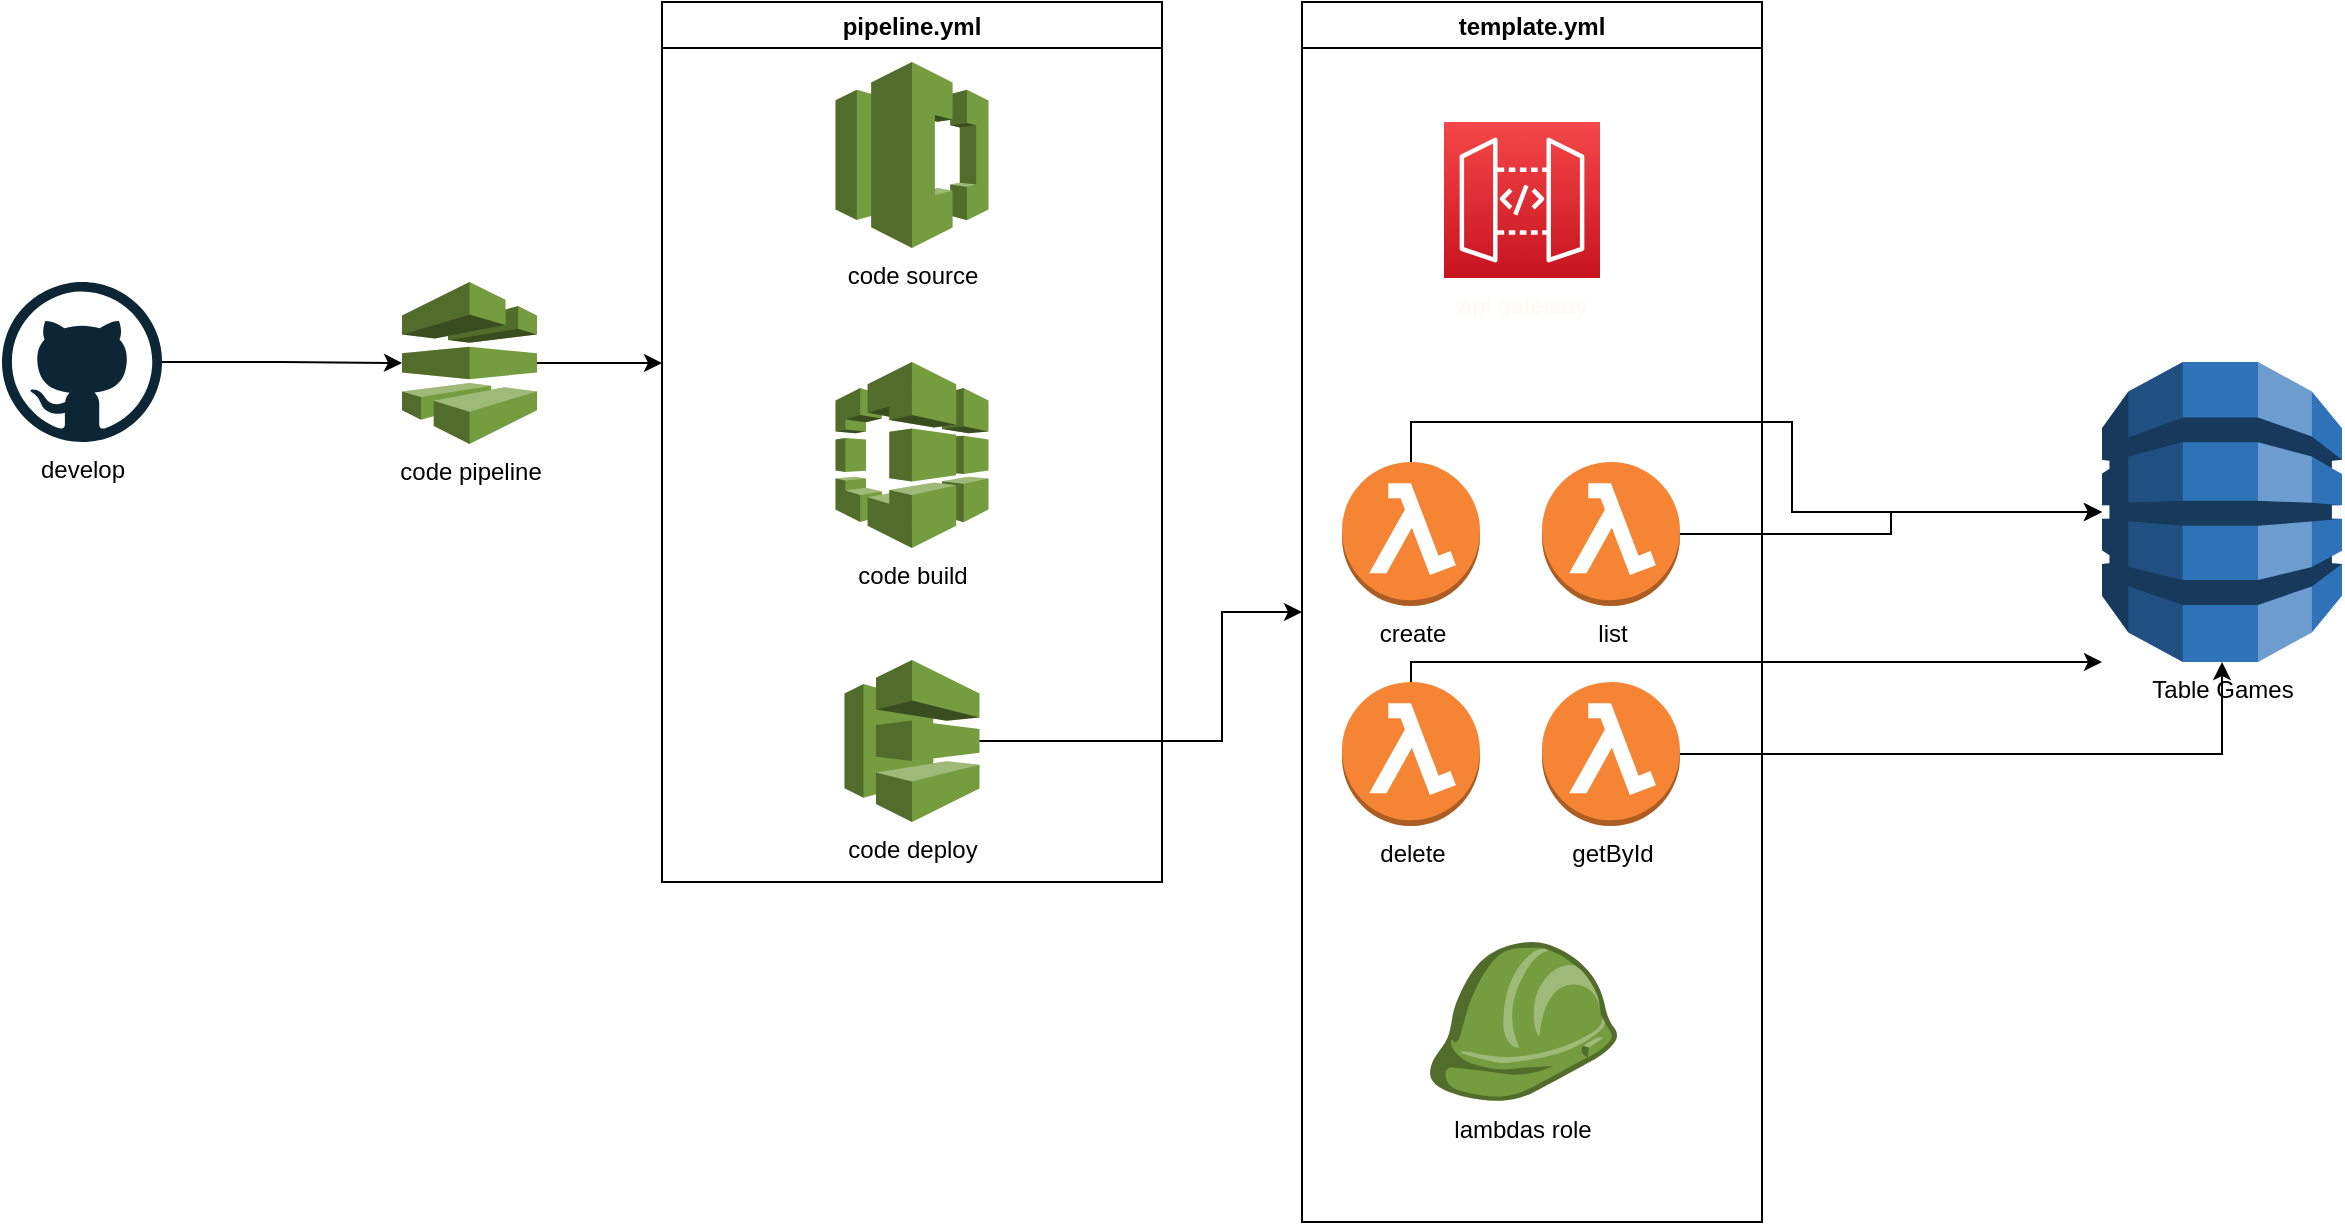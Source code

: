 <mxfile>
    <diagram id="dI3koNvfLTmoMosuIwNI" name="Page-1">
        <mxGraphModel dx="1757" dy="850" grid="1" gridSize="10" guides="1" tooltips="1" connect="1" arrows="1" fold="1" page="1" pageScale="1" pageWidth="850" pageHeight="1100" math="0" shadow="0">
            <root>
                <mxCell id="0"/>
                <mxCell id="1" parent="0"/>
                <mxCell id="4" style="edgeStyle=orthogonalEdgeStyle;rounded=0;orthogonalLoop=1;jettySize=auto;html=1;entryX=0;entryY=0.5;entryDx=0;entryDy=0;entryPerimeter=0;" edge="1" parent="1" source="2" target="3">
                    <mxGeometry relative="1" as="geometry"/>
                </mxCell>
                <mxCell id="2" value="develop" style="dashed=0;outlineConnect=0;html=1;align=center;labelPosition=center;verticalLabelPosition=bottom;verticalAlign=top;shape=mxgraph.weblogos.github" vertex="1" parent="1">
                    <mxGeometry x="30" y="270" width="80" height="80" as="geometry"/>
                </mxCell>
                <mxCell id="9" style="edgeStyle=orthogonalEdgeStyle;rounded=0;orthogonalLoop=1;jettySize=auto;html=1;" edge="1" parent="1" source="3">
                    <mxGeometry relative="1" as="geometry">
                        <mxPoint x="360" y="310.5" as="targetPoint"/>
                    </mxGeometry>
                </mxCell>
                <mxCell id="3" value="code pipeline&lt;br&gt;" style="outlineConnect=0;dashed=0;verticalLabelPosition=bottom;verticalAlign=top;align=center;html=1;shape=mxgraph.aws3.codepipeline;fillColor=#759C3E;gradientColor=none;" vertex="1" parent="1">
                    <mxGeometry x="230" y="270" width="67.5" height="81" as="geometry"/>
                </mxCell>
                <mxCell id="7" value="pipeline.yml" style="swimlane;" vertex="1" parent="1">
                    <mxGeometry x="360" y="130" width="250" height="440" as="geometry"/>
                </mxCell>
                <mxCell id="6" value="code build" style="outlineConnect=0;dashed=0;verticalLabelPosition=bottom;verticalAlign=top;align=center;html=1;shape=mxgraph.aws3.codebuild;fillColor=#759C3E;gradientColor=none;" vertex="1" parent="7">
                    <mxGeometry x="86.75" y="180" width="76.5" height="93" as="geometry"/>
                </mxCell>
                <mxCell id="8" value="code source" style="outlineConnect=0;dashed=0;verticalLabelPosition=bottom;verticalAlign=top;align=center;html=1;shape=mxgraph.aws3.codecommit;fillColor=#759C3E;gradientColor=none;" vertex="1" parent="7">
                    <mxGeometry x="86.75" y="30" width="76.5" height="93" as="geometry"/>
                </mxCell>
                <mxCell id="5" value="code deploy" style="outlineConnect=0;dashed=0;verticalLabelPosition=bottom;verticalAlign=top;align=center;html=1;shape=mxgraph.aws3.codedeploy;fillColor=#759C3E;gradientColor=none;" vertex="1" parent="7">
                    <mxGeometry x="91.25" y="329" width="67.5" height="81" as="geometry"/>
                </mxCell>
                <mxCell id="10" value="template.yml" style="swimlane;" vertex="1" parent="1">
                    <mxGeometry x="680" y="130" width="230" height="610" as="geometry"/>
                </mxCell>
                <mxCell id="12" value="&lt;font color=&quot;#fff9f2&quot;&gt;api gateway&lt;/font&gt;" style="points=[[0,0,0],[0.25,0,0],[0.5,0,0],[0.75,0,0],[1,0,0],[0,1,0],[0.25,1,0],[0.5,1,0],[0.75,1,0],[1,1,0],[0,0.25,0],[0,0.5,0],[0,0.75,0],[1,0.25,0],[1,0.5,0],[1,0.75,0]];outlineConnect=0;fontColor=#232F3E;gradientColor=#F54749;gradientDirection=north;fillColor=#C7131F;strokeColor=#ffffff;dashed=0;verticalLabelPosition=bottom;verticalAlign=top;align=center;html=1;fontSize=12;fontStyle=0;aspect=fixed;shape=mxgraph.aws4.resourceIcon;resIcon=mxgraph.aws4.api_gateway;" vertex="1" parent="10">
                    <mxGeometry x="71" y="60" width="78" height="78" as="geometry"/>
                </mxCell>
                <mxCell id="13" value="create" style="outlineConnect=0;dashed=0;verticalLabelPosition=bottom;verticalAlign=top;align=center;html=1;shape=mxgraph.aws3.lambda_function;fillColor=#F58534;gradientColor=none;" vertex="1" parent="10">
                    <mxGeometry x="20" y="230" width="69" height="72" as="geometry"/>
                </mxCell>
                <mxCell id="16" value="delete" style="outlineConnect=0;dashed=0;verticalLabelPosition=bottom;verticalAlign=top;align=center;html=1;shape=mxgraph.aws3.lambda_function;fillColor=#F58534;gradientColor=none;" vertex="1" parent="10">
                    <mxGeometry x="20" y="340" width="69" height="72" as="geometry"/>
                </mxCell>
                <mxCell id="14" value="getById" style="outlineConnect=0;dashed=0;verticalLabelPosition=bottom;verticalAlign=top;align=center;html=1;shape=mxgraph.aws3.lambda_function;fillColor=#F58534;gradientColor=none;" vertex="1" parent="10">
                    <mxGeometry x="120" y="340" width="69" height="72" as="geometry"/>
                </mxCell>
                <mxCell id="17" value="lambdas role" style="outlineConnect=0;dashed=0;verticalLabelPosition=bottom;verticalAlign=top;align=center;html=1;shape=mxgraph.aws3.role;fillColor=#759C3E;gradientColor=none;" vertex="1" parent="10">
                    <mxGeometry x="63" y="470" width="94.5" height="79.5" as="geometry"/>
                </mxCell>
                <mxCell id="11" style="edgeStyle=orthogonalEdgeStyle;rounded=0;orthogonalLoop=1;jettySize=auto;html=1;entryX=0;entryY=0.5;entryDx=0;entryDy=0;" edge="1" parent="1" source="5" target="10">
                    <mxGeometry relative="1" as="geometry">
                        <mxPoint x="640" y="370" as="targetPoint"/>
                        <Array as="points">
                            <mxPoint x="640" y="500"/>
                            <mxPoint x="640" y="435"/>
                        </Array>
                    </mxGeometry>
                </mxCell>
                <mxCell id="20" style="edgeStyle=orthogonalEdgeStyle;rounded=0;orthogonalLoop=1;jettySize=auto;html=1;" edge="1" parent="1" source="15" target="18">
                    <mxGeometry relative="1" as="geometry"/>
                </mxCell>
                <mxCell id="15" value="list" style="outlineConnect=0;dashed=0;verticalLabelPosition=bottom;verticalAlign=top;align=center;html=1;shape=mxgraph.aws3.lambda_function;fillColor=#F58534;gradientColor=none;" vertex="1" parent="1">
                    <mxGeometry x="800" y="360" width="69" height="72" as="geometry"/>
                </mxCell>
                <mxCell id="18" value="Table Games" style="outlineConnect=0;dashed=0;verticalLabelPosition=bottom;verticalAlign=top;align=center;html=1;shape=mxgraph.aws3.dynamo_db;fillColor=#2E73B8;gradientColor=none;" vertex="1" parent="1">
                    <mxGeometry x="1080" y="310" width="120" height="150" as="geometry"/>
                </mxCell>
                <mxCell id="19" style="edgeStyle=orthogonalEdgeStyle;rounded=0;orthogonalLoop=1;jettySize=auto;html=1;" edge="1" parent="1" source="13" target="18">
                    <mxGeometry relative="1" as="geometry">
                        <Array as="points">
                            <mxPoint x="735" y="340"/>
                            <mxPoint x="925" y="340"/>
                            <mxPoint x="925" y="385"/>
                        </Array>
                    </mxGeometry>
                </mxCell>
                <mxCell id="21" style="edgeStyle=orthogonalEdgeStyle;rounded=0;orthogonalLoop=1;jettySize=auto;html=1;" edge="1" parent="1" source="14" target="18">
                    <mxGeometry relative="1" as="geometry"/>
                </mxCell>
                <mxCell id="22" style="edgeStyle=orthogonalEdgeStyle;rounded=0;orthogonalLoop=1;jettySize=auto;html=1;" edge="1" parent="1" source="16" target="18">
                    <mxGeometry relative="1" as="geometry">
                        <Array as="points">
                            <mxPoint x="735" y="460"/>
                        </Array>
                    </mxGeometry>
                </mxCell>
            </root>
        </mxGraphModel>
    </diagram>
</mxfile>